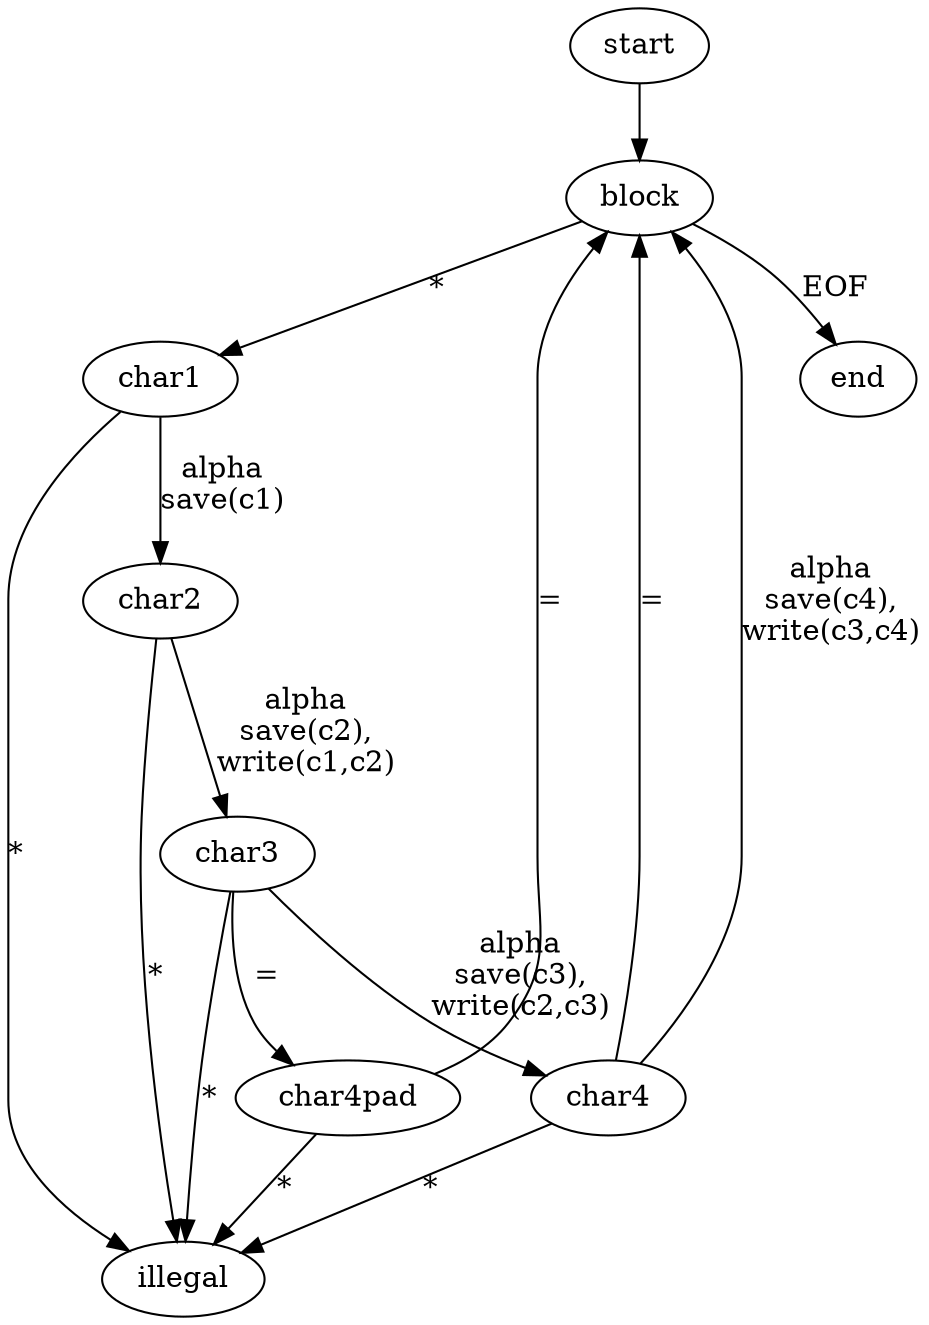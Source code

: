 digraph decode {
	start -> block;

	block -> char1 [ label = "*" ];

	char1 -> char2 [ label = "alpha\nsave(c1)" ];
	char1 -> illegal [ label = "*" ];

	char2 -> char3 [ label = "alpha\nsave(c2),\nwrite(c1,c2)" ];
	char2 -> illegal [ label = "*" ];

	char3 -> char4 [ label = "alpha\nsave(c3),\nwrite(c2,c3)" ];
	char3 -> char4pad [ label = "=" ];
	char3 -> illegal [ label = "*" ];

	char4 -> block [ label = "alpha\nsave(c4),\nwrite(c3,c4)" ];
	char4 -> block [ label = "=" ];
	char4 -> illegal [ label = "*" ];

	char4pad -> block [ label = "=" ];
	char4pad -> illegal [ label = "*" ];

	block -> end [ label = "EOF" ];
}
